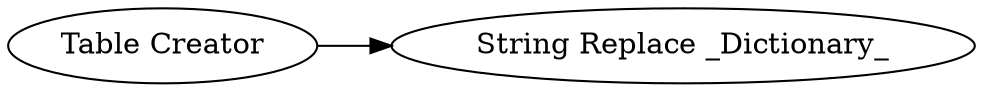 digraph {
	2 -> 1
	1 [label="String Replace _Dictionary_"]
	2 [label="Table Creator"]
	rankdir=LR
}
